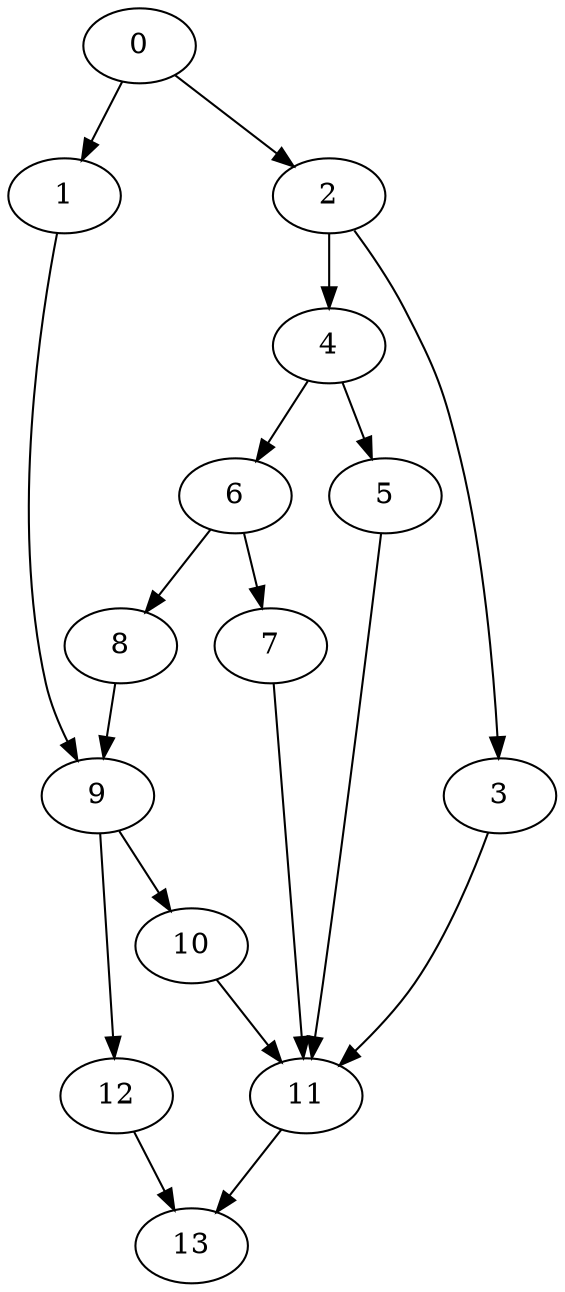 digraph {
	0
	1
	2
	3
	4
	5
	6
	7
	8
	9
	10
	11
	12
	13
	0 -> 2
	2 -> 4
	9 -> 10
	5 -> 11
	7 -> 11
	10 -> 11
	3 -> 11
	2 -> 3
	11 -> 13
	12 -> 13
	4 -> 5
	4 -> 6
	6 -> 7
	6 -> 8
	1 -> 9
	8 -> 9
	9 -> 12
	0 -> 1
}
